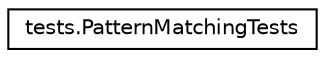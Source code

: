 digraph "Graphical Class Hierarchy"
{
  edge [fontname="Helvetica",fontsize="10",labelfontname="Helvetica",labelfontsize="10"];
  node [fontname="Helvetica",fontsize="10",shape=record];
  rankdir="LR";
  Node1 [label="tests.PatternMatchingTests",height=0.2,width=0.4,color="black", fillcolor="white", style="filled",URL="$classtests_1_1_pattern_matching_tests.html"];
}
